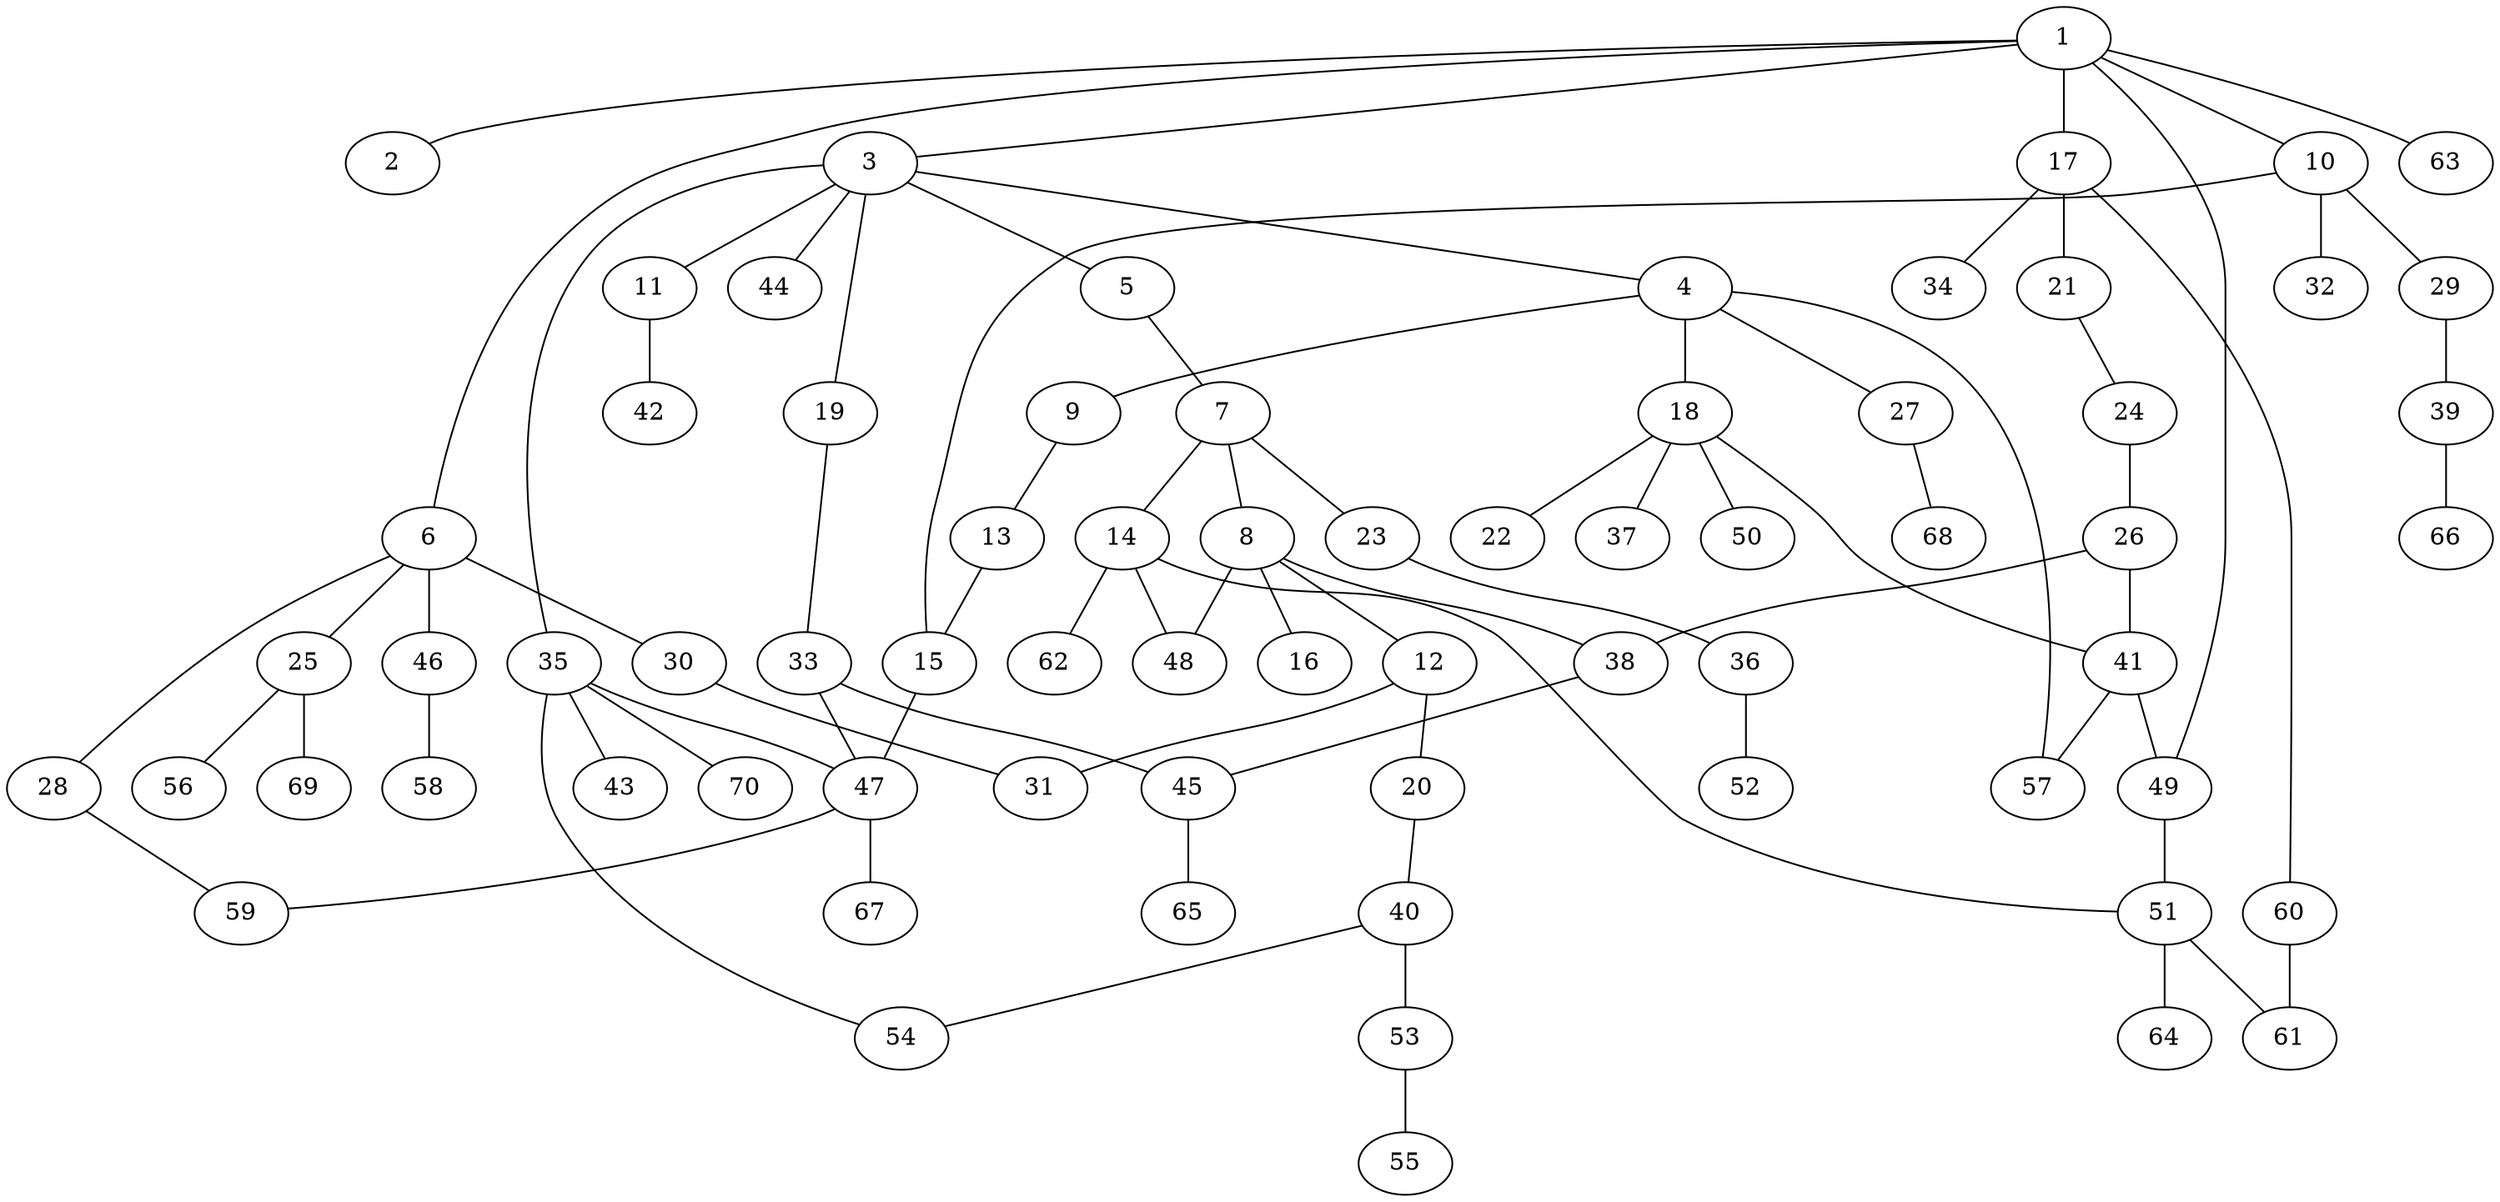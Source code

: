 graph graphname {1--2
1--3
1--6
1--10
1--17
1--49
1--63
3--4
3--5
3--11
3--19
3--35
3--44
4--9
4--18
4--27
4--57
5--7
6--25
6--28
6--30
6--46
7--8
7--14
7--23
8--12
8--16
8--38
8--48
9--13
10--15
10--29
10--32
11--42
12--20
12--31
13--15
14--48
14--51
14--62
15--47
17--21
17--34
17--60
18--22
18--37
18--41
18--50
19--33
20--40
21--24
23--36
24--26
25--56
25--69
26--38
26--41
27--68
28--59
29--39
30--31
33--45
33--47
35--43
35--47
35--54
35--70
36--52
38--45
39--66
40--53
40--54
41--49
41--57
45--65
46--58
47--59
47--67
49--51
51--61
51--64
53--55
60--61
}